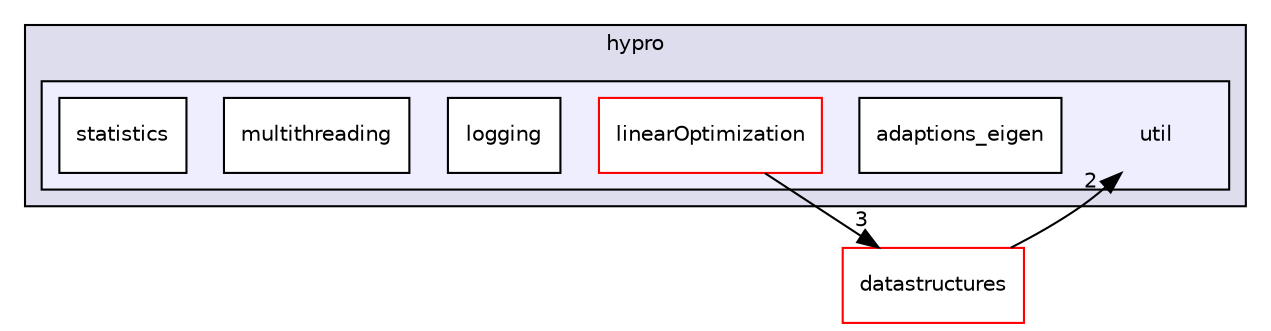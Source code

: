 digraph "/Users/travis/build/hypro/hypro/src/hypro/util" {
  compound=true
  node [ fontsize="10", fontname="Helvetica"];
  edge [ labelfontsize="10", labelfontname="Helvetica"];
  subgraph clusterdir_2ce0cb9797b50c8d842bc50008b46cdd {
    graph [ bgcolor="#ddddee", pencolor="black", label="hypro" fontname="Helvetica", fontsize="10", URL="dir_2ce0cb9797b50c8d842bc50008b46cdd.html"]
  subgraph clusterdir_879d833e0dfbe8f31a5e860bb94efb50 {
    graph [ bgcolor="#eeeeff", pencolor="black", label="" URL="dir_879d833e0dfbe8f31a5e860bb94efb50.html"];
    dir_879d833e0dfbe8f31a5e860bb94efb50 [shape=plaintext label="util"];
    dir_24cbef118a2511338dada52e6e2bd544 [shape=box label="adaptions_eigen" color="black" fillcolor="white" style="filled" URL="dir_24cbef118a2511338dada52e6e2bd544.html"];
    dir_3100e148cb0b6b745355fdee31bcb5c6 [shape=box label="linearOptimization" color="red" fillcolor="white" style="filled" URL="dir_3100e148cb0b6b745355fdee31bcb5c6.html"];
    dir_e44977c2db40c89968aef6d4236fe8a8 [shape=box label="logging" color="black" fillcolor="white" style="filled" URL="dir_e44977c2db40c89968aef6d4236fe8a8.html"];
    dir_7ca2da3d0bdc47450f74c631953a3473 [shape=box label="multithreading" color="black" fillcolor="white" style="filled" URL="dir_7ca2da3d0bdc47450f74c631953a3473.html"];
    dir_57790bb148fd18efc2431dd25a248521 [shape=box label="statistics" color="black" fillcolor="white" style="filled" URL="dir_57790bb148fd18efc2431dd25a248521.html"];
  }
  }
  dir_bce2075adec303dcb2f0c4fbfcbc8493 [shape=box label="datastructures" fillcolor="white" style="filled" color="red" URL="dir_bce2075adec303dcb2f0c4fbfcbc8493.html"];
  dir_3100e148cb0b6b745355fdee31bcb5c6->dir_bce2075adec303dcb2f0c4fbfcbc8493 [headlabel="3", labeldistance=1.5 headhref="dir_000025_000010.html"];
  dir_bce2075adec303dcb2f0c4fbfcbc8493->dir_879d833e0dfbe8f31a5e860bb94efb50 [headlabel="2", labeldistance=1.5 headhref="dir_000010_000022.html"];
}
